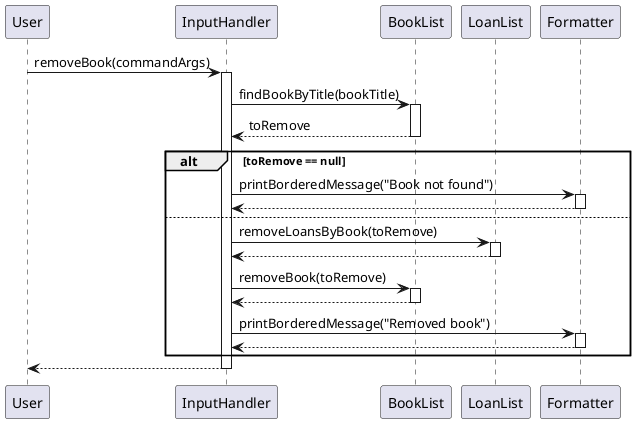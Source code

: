 @startuml
participant User
participant InputHandler
participant BookList
participant LoanList
participant Formatter

User -> InputHandler: removeBook(commandArgs)
activate InputHandler
InputHandler -> BookList: findBookByTitle(bookTitle)
activate BookList
BookList --> InputHandler: toRemove
deactivate BookList
alt toRemove == null
    InputHandler -> Formatter: printBorderedMessage("Book not found")
    activate Formatter
    Formatter --> InputHandler
    deactivate Formatter
else
    InputHandler -> LoanList: removeLoansByBook(toRemove)
    activate LoanList
    LoanList --> InputHandler
    deactivate LoanList
    InputHandler -> BookList: removeBook(toRemove)
    activate BookList
    BookList --> InputHandler
    deactivate BookList
    InputHandler -> Formatter: printBorderedMessage("Removed book")
    activate Formatter
    Formatter --> InputHandler
    deactivate Formatter
end
InputHandler --> User
deactivate InputHandler
@enduml
